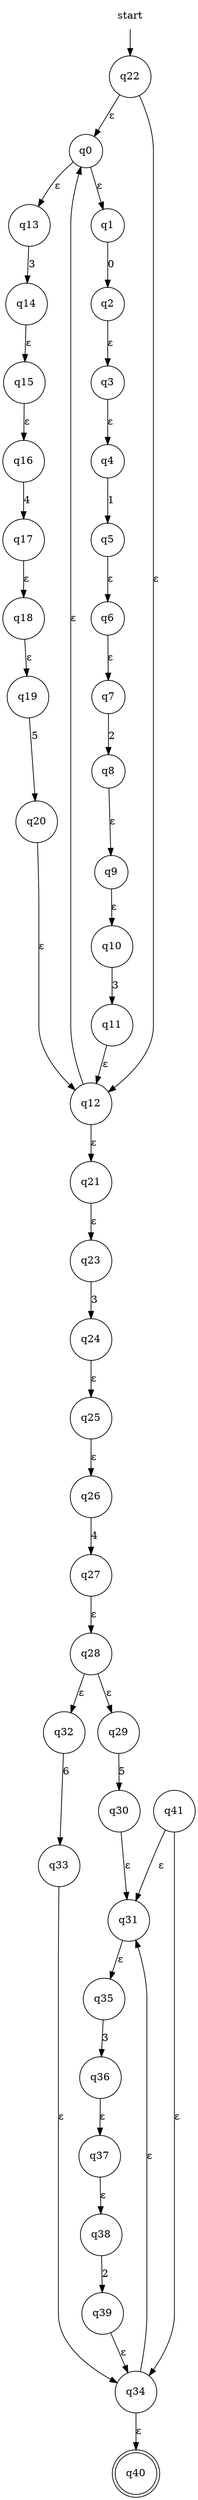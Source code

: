digraph automaton {
    node [shape=none]; start;
    node [shape=doublecircle]; "q40";
    node [shape=circle];
    start -> "q22";
    "q0" -> "q1" [label="&epsilon;"];
    "q0" -> "q13" [label="&epsilon;"];
    "q1" -> "q2" [label="0"];
    "q2" -> "q3" [label="&epsilon;"];
    "q3" -> "q4" [label="&epsilon;"];
    "q4" -> "q5" [label="1"];
    "q5" -> "q6" [label="&epsilon;"];
    "q6" -> "q7" [label="&epsilon;"];
    "q7" -> "q8" [label="2"];
    "q8" -> "q9" [label="&epsilon;"];
    "q9" -> "q10" [label="&epsilon;"];
    "q10" -> "q11" [label="3"];
    "q11" -> "q12" [label="&epsilon;"];
    "q12" -> "q0" [label="&epsilon;"];
    "q12" -> "q21" [label="&epsilon;"];
    "q13" -> "q14" [label="3"];
    "q14" -> "q15" [label="&epsilon;"];
    "q15" -> "q16" [label="&epsilon;"];
    "q16" -> "q17" [label="4"];
    "q17" -> "q18" [label="&epsilon;"];
    "q18" -> "q19" [label="&epsilon;"];
    "q19" -> "q20" [label="5"];
    "q20" -> "q12" [label="&epsilon;"];
    "q21" -> "q23" [label="&epsilon;"];
    "q22" -> "q0" [label="&epsilon;"];
    "q22" -> "q12" [label="&epsilon;"];
    "q23" -> "q24" [label="3"];
    "q24" -> "q25" [label="&epsilon;"];
    "q25" -> "q26" [label="&epsilon;"];
    "q26" -> "q27" [label="4"];
    "q27" -> "q28" [label="&epsilon;"];
    "q28" -> "q29" [label="&epsilon;"];
    "q28" -> "q32" [label="&epsilon;"];
    "q29" -> "q30" [label="5"];
    "q30" -> "q31" [label="&epsilon;"];
    "q31" -> "q35" [label="&epsilon;"];
    "q32" -> "q33" [label="6"];
    "q33" -> "q34" [label="&epsilon;"];
    "q34" -> "q31" [label="&epsilon;"];
    "q34" -> "q40" [label="&epsilon;"];
    "q35" -> "q36" [label="3"];
    "q36" -> "q37" [label="&epsilon;"];
    "q37" -> "q38" [label="&epsilon;"];
    "q38" -> "q39" [label="2"];
    "q39" -> "q34" [label="&epsilon;"];
    "q41" -> "q31" [label="&epsilon;"];
    "q41" -> "q34" [label="&epsilon;"];
}

